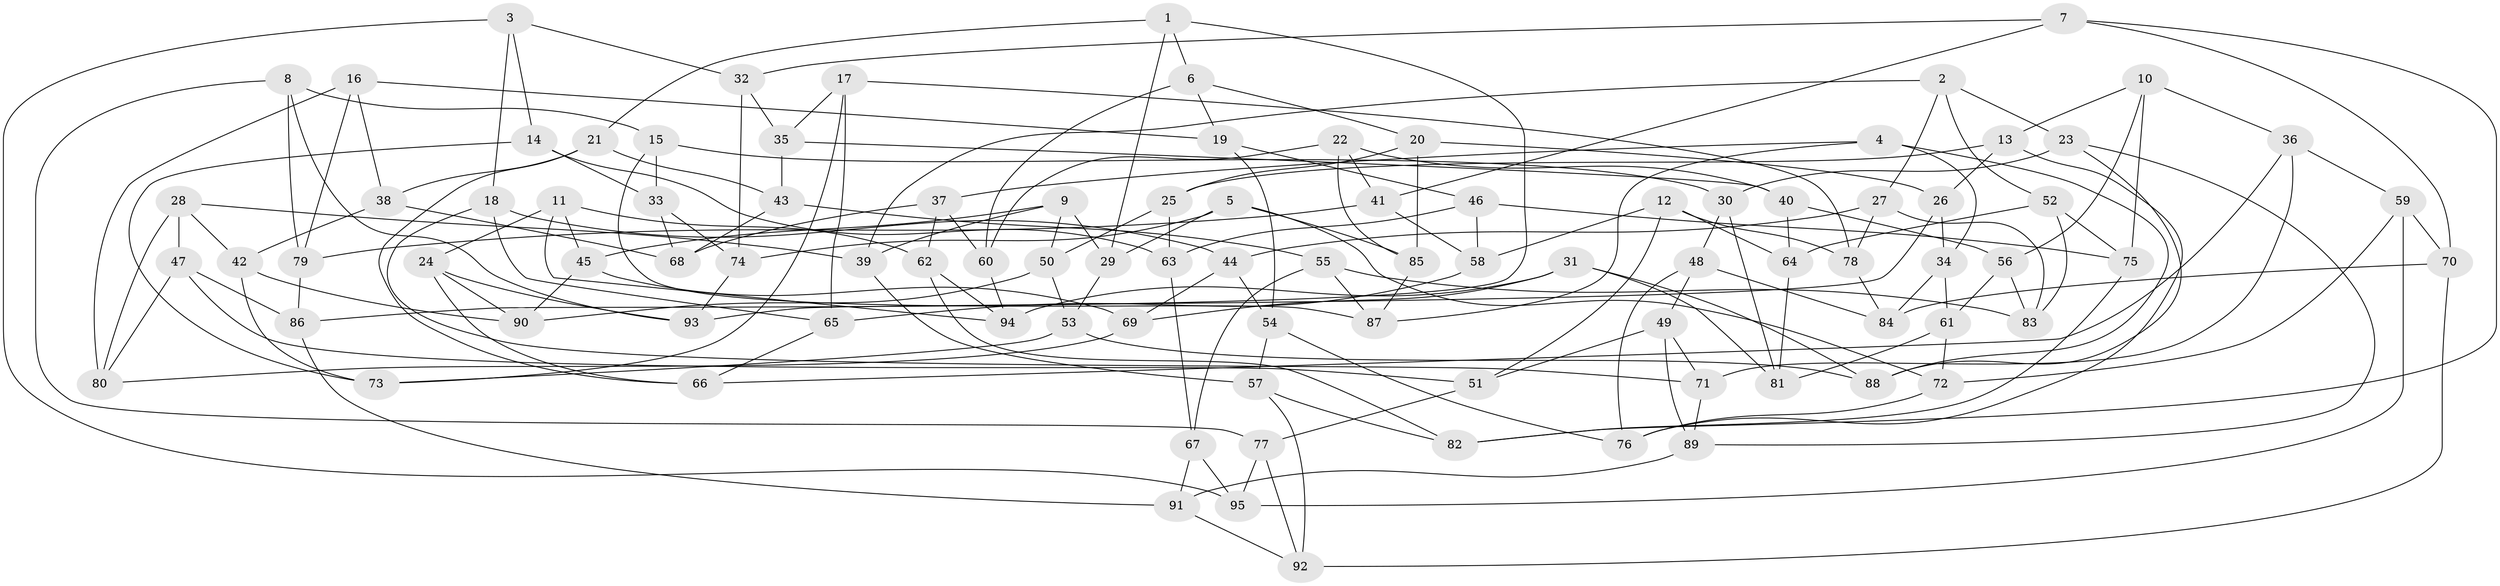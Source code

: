 // coarse degree distribution, {7: 0.2894736842105263, 5: 0.23684210526315788, 6: 0.21052631578947367, 4: 0.15789473684210525, 8: 0.10526315789473684}
// Generated by graph-tools (version 1.1) at 2025/38/03/04/25 23:38:05]
// undirected, 95 vertices, 190 edges
graph export_dot {
  node [color=gray90,style=filled];
  1;
  2;
  3;
  4;
  5;
  6;
  7;
  8;
  9;
  10;
  11;
  12;
  13;
  14;
  15;
  16;
  17;
  18;
  19;
  20;
  21;
  22;
  23;
  24;
  25;
  26;
  27;
  28;
  29;
  30;
  31;
  32;
  33;
  34;
  35;
  36;
  37;
  38;
  39;
  40;
  41;
  42;
  43;
  44;
  45;
  46;
  47;
  48;
  49;
  50;
  51;
  52;
  53;
  54;
  55;
  56;
  57;
  58;
  59;
  60;
  61;
  62;
  63;
  64;
  65;
  66;
  67;
  68;
  69;
  70;
  71;
  72;
  73;
  74;
  75;
  76;
  77;
  78;
  79;
  80;
  81;
  82;
  83;
  84;
  85;
  86;
  87;
  88;
  89;
  90;
  91;
  92;
  93;
  94;
  95;
  1 -- 21;
  1 -- 29;
  1 -- 86;
  1 -- 6;
  2 -- 39;
  2 -- 52;
  2 -- 23;
  2 -- 27;
  3 -- 95;
  3 -- 18;
  3 -- 14;
  3 -- 32;
  4 -- 37;
  4 -- 87;
  4 -- 88;
  4 -- 34;
  5 -- 74;
  5 -- 72;
  5 -- 85;
  5 -- 29;
  6 -- 60;
  6 -- 20;
  6 -- 19;
  7 -- 41;
  7 -- 70;
  7 -- 32;
  7 -- 82;
  8 -- 79;
  8 -- 93;
  8 -- 77;
  8 -- 15;
  9 -- 29;
  9 -- 45;
  9 -- 50;
  9 -- 39;
  10 -- 75;
  10 -- 36;
  10 -- 13;
  10 -- 56;
  11 -- 94;
  11 -- 45;
  11 -- 62;
  11 -- 24;
  12 -- 58;
  12 -- 78;
  12 -- 51;
  12 -- 64;
  13 -- 76;
  13 -- 25;
  13 -- 26;
  14 -- 73;
  14 -- 33;
  14 -- 63;
  15 -- 30;
  15 -- 33;
  15 -- 87;
  16 -- 79;
  16 -- 19;
  16 -- 80;
  16 -- 38;
  17 -- 78;
  17 -- 65;
  17 -- 73;
  17 -- 35;
  18 -- 44;
  18 -- 71;
  18 -- 65;
  19 -- 54;
  19 -- 46;
  20 -- 25;
  20 -- 85;
  20 -- 26;
  21 -- 43;
  21 -- 38;
  21 -- 66;
  22 -- 85;
  22 -- 40;
  22 -- 60;
  22 -- 41;
  23 -- 88;
  23 -- 89;
  23 -- 30;
  24 -- 90;
  24 -- 66;
  24 -- 93;
  25 -- 63;
  25 -- 50;
  26 -- 34;
  26 -- 93;
  27 -- 44;
  27 -- 83;
  27 -- 78;
  28 -- 39;
  28 -- 80;
  28 -- 42;
  28 -- 47;
  29 -- 53;
  30 -- 48;
  30 -- 81;
  31 -- 94;
  31 -- 81;
  31 -- 69;
  31 -- 88;
  32 -- 35;
  32 -- 74;
  33 -- 68;
  33 -- 74;
  34 -- 61;
  34 -- 84;
  35 -- 43;
  35 -- 40;
  36 -- 66;
  36 -- 59;
  36 -- 71;
  37 -- 60;
  37 -- 62;
  37 -- 68;
  38 -- 42;
  38 -- 68;
  39 -- 57;
  40 -- 56;
  40 -- 64;
  41 -- 58;
  41 -- 79;
  42 -- 73;
  42 -- 90;
  43 -- 55;
  43 -- 68;
  44 -- 69;
  44 -- 54;
  45 -- 69;
  45 -- 90;
  46 -- 58;
  46 -- 75;
  46 -- 63;
  47 -- 80;
  47 -- 51;
  47 -- 86;
  48 -- 49;
  48 -- 76;
  48 -- 84;
  49 -- 51;
  49 -- 71;
  49 -- 89;
  50 -- 90;
  50 -- 53;
  51 -- 77;
  52 -- 83;
  52 -- 75;
  52 -- 64;
  53 -- 88;
  53 -- 73;
  54 -- 57;
  54 -- 76;
  55 -- 87;
  55 -- 83;
  55 -- 67;
  56 -- 83;
  56 -- 61;
  57 -- 82;
  57 -- 92;
  58 -- 65;
  59 -- 95;
  59 -- 72;
  59 -- 70;
  60 -- 94;
  61 -- 72;
  61 -- 81;
  62 -- 94;
  62 -- 82;
  63 -- 67;
  64 -- 81;
  65 -- 66;
  67 -- 95;
  67 -- 91;
  69 -- 80;
  70 -- 84;
  70 -- 92;
  71 -- 89;
  72 -- 76;
  74 -- 93;
  75 -- 82;
  77 -- 92;
  77 -- 95;
  78 -- 84;
  79 -- 86;
  85 -- 87;
  86 -- 91;
  89 -- 91;
  91 -- 92;
}
